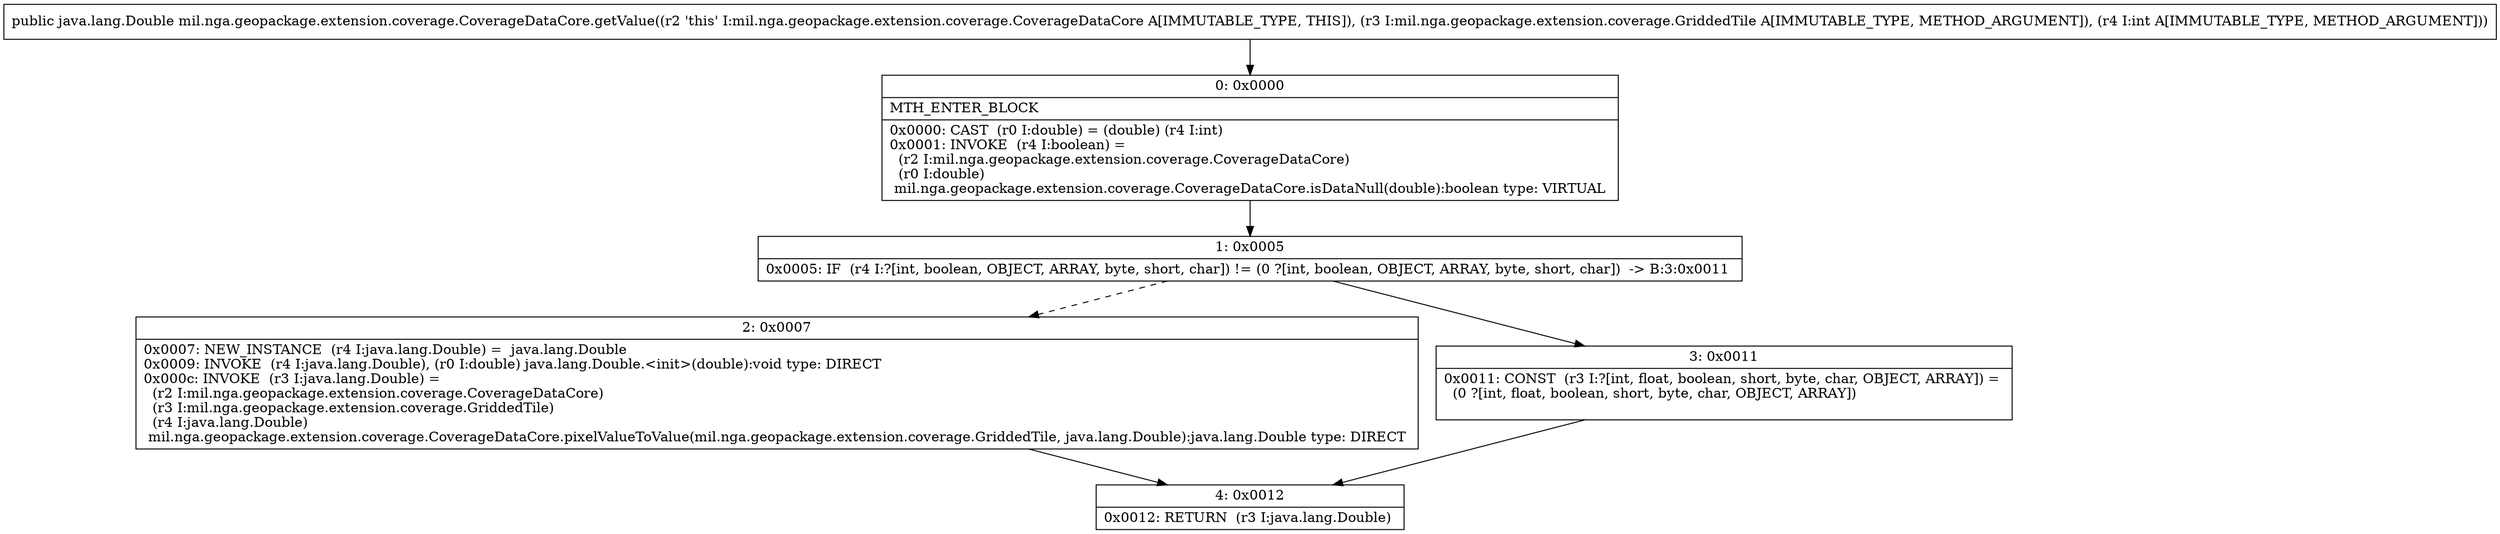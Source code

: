 digraph "CFG formil.nga.geopackage.extension.coverage.CoverageDataCore.getValue(Lmil\/nga\/geopackage\/extension\/coverage\/GriddedTile;I)Ljava\/lang\/Double;" {
Node_0 [shape=record,label="{0\:\ 0x0000|MTH_ENTER_BLOCK\l|0x0000: CAST  (r0 I:double) = (double) (r4 I:int) \l0x0001: INVOKE  (r4 I:boolean) = \l  (r2 I:mil.nga.geopackage.extension.coverage.CoverageDataCore)\l  (r0 I:double)\l mil.nga.geopackage.extension.coverage.CoverageDataCore.isDataNull(double):boolean type: VIRTUAL \l}"];
Node_1 [shape=record,label="{1\:\ 0x0005|0x0005: IF  (r4 I:?[int, boolean, OBJECT, ARRAY, byte, short, char]) != (0 ?[int, boolean, OBJECT, ARRAY, byte, short, char])  \-\> B:3:0x0011 \l}"];
Node_2 [shape=record,label="{2\:\ 0x0007|0x0007: NEW_INSTANCE  (r4 I:java.lang.Double) =  java.lang.Double \l0x0009: INVOKE  (r4 I:java.lang.Double), (r0 I:double) java.lang.Double.\<init\>(double):void type: DIRECT \l0x000c: INVOKE  (r3 I:java.lang.Double) = \l  (r2 I:mil.nga.geopackage.extension.coverage.CoverageDataCore)\l  (r3 I:mil.nga.geopackage.extension.coverage.GriddedTile)\l  (r4 I:java.lang.Double)\l mil.nga.geopackage.extension.coverage.CoverageDataCore.pixelValueToValue(mil.nga.geopackage.extension.coverage.GriddedTile, java.lang.Double):java.lang.Double type: DIRECT \l}"];
Node_3 [shape=record,label="{3\:\ 0x0011|0x0011: CONST  (r3 I:?[int, float, boolean, short, byte, char, OBJECT, ARRAY]) = \l  (0 ?[int, float, boolean, short, byte, char, OBJECT, ARRAY])\l \l}"];
Node_4 [shape=record,label="{4\:\ 0x0012|0x0012: RETURN  (r3 I:java.lang.Double) \l}"];
MethodNode[shape=record,label="{public java.lang.Double mil.nga.geopackage.extension.coverage.CoverageDataCore.getValue((r2 'this' I:mil.nga.geopackage.extension.coverage.CoverageDataCore A[IMMUTABLE_TYPE, THIS]), (r3 I:mil.nga.geopackage.extension.coverage.GriddedTile A[IMMUTABLE_TYPE, METHOD_ARGUMENT]), (r4 I:int A[IMMUTABLE_TYPE, METHOD_ARGUMENT])) }"];
MethodNode -> Node_0;
Node_0 -> Node_1;
Node_1 -> Node_2[style=dashed];
Node_1 -> Node_3;
Node_2 -> Node_4;
Node_3 -> Node_4;
}

